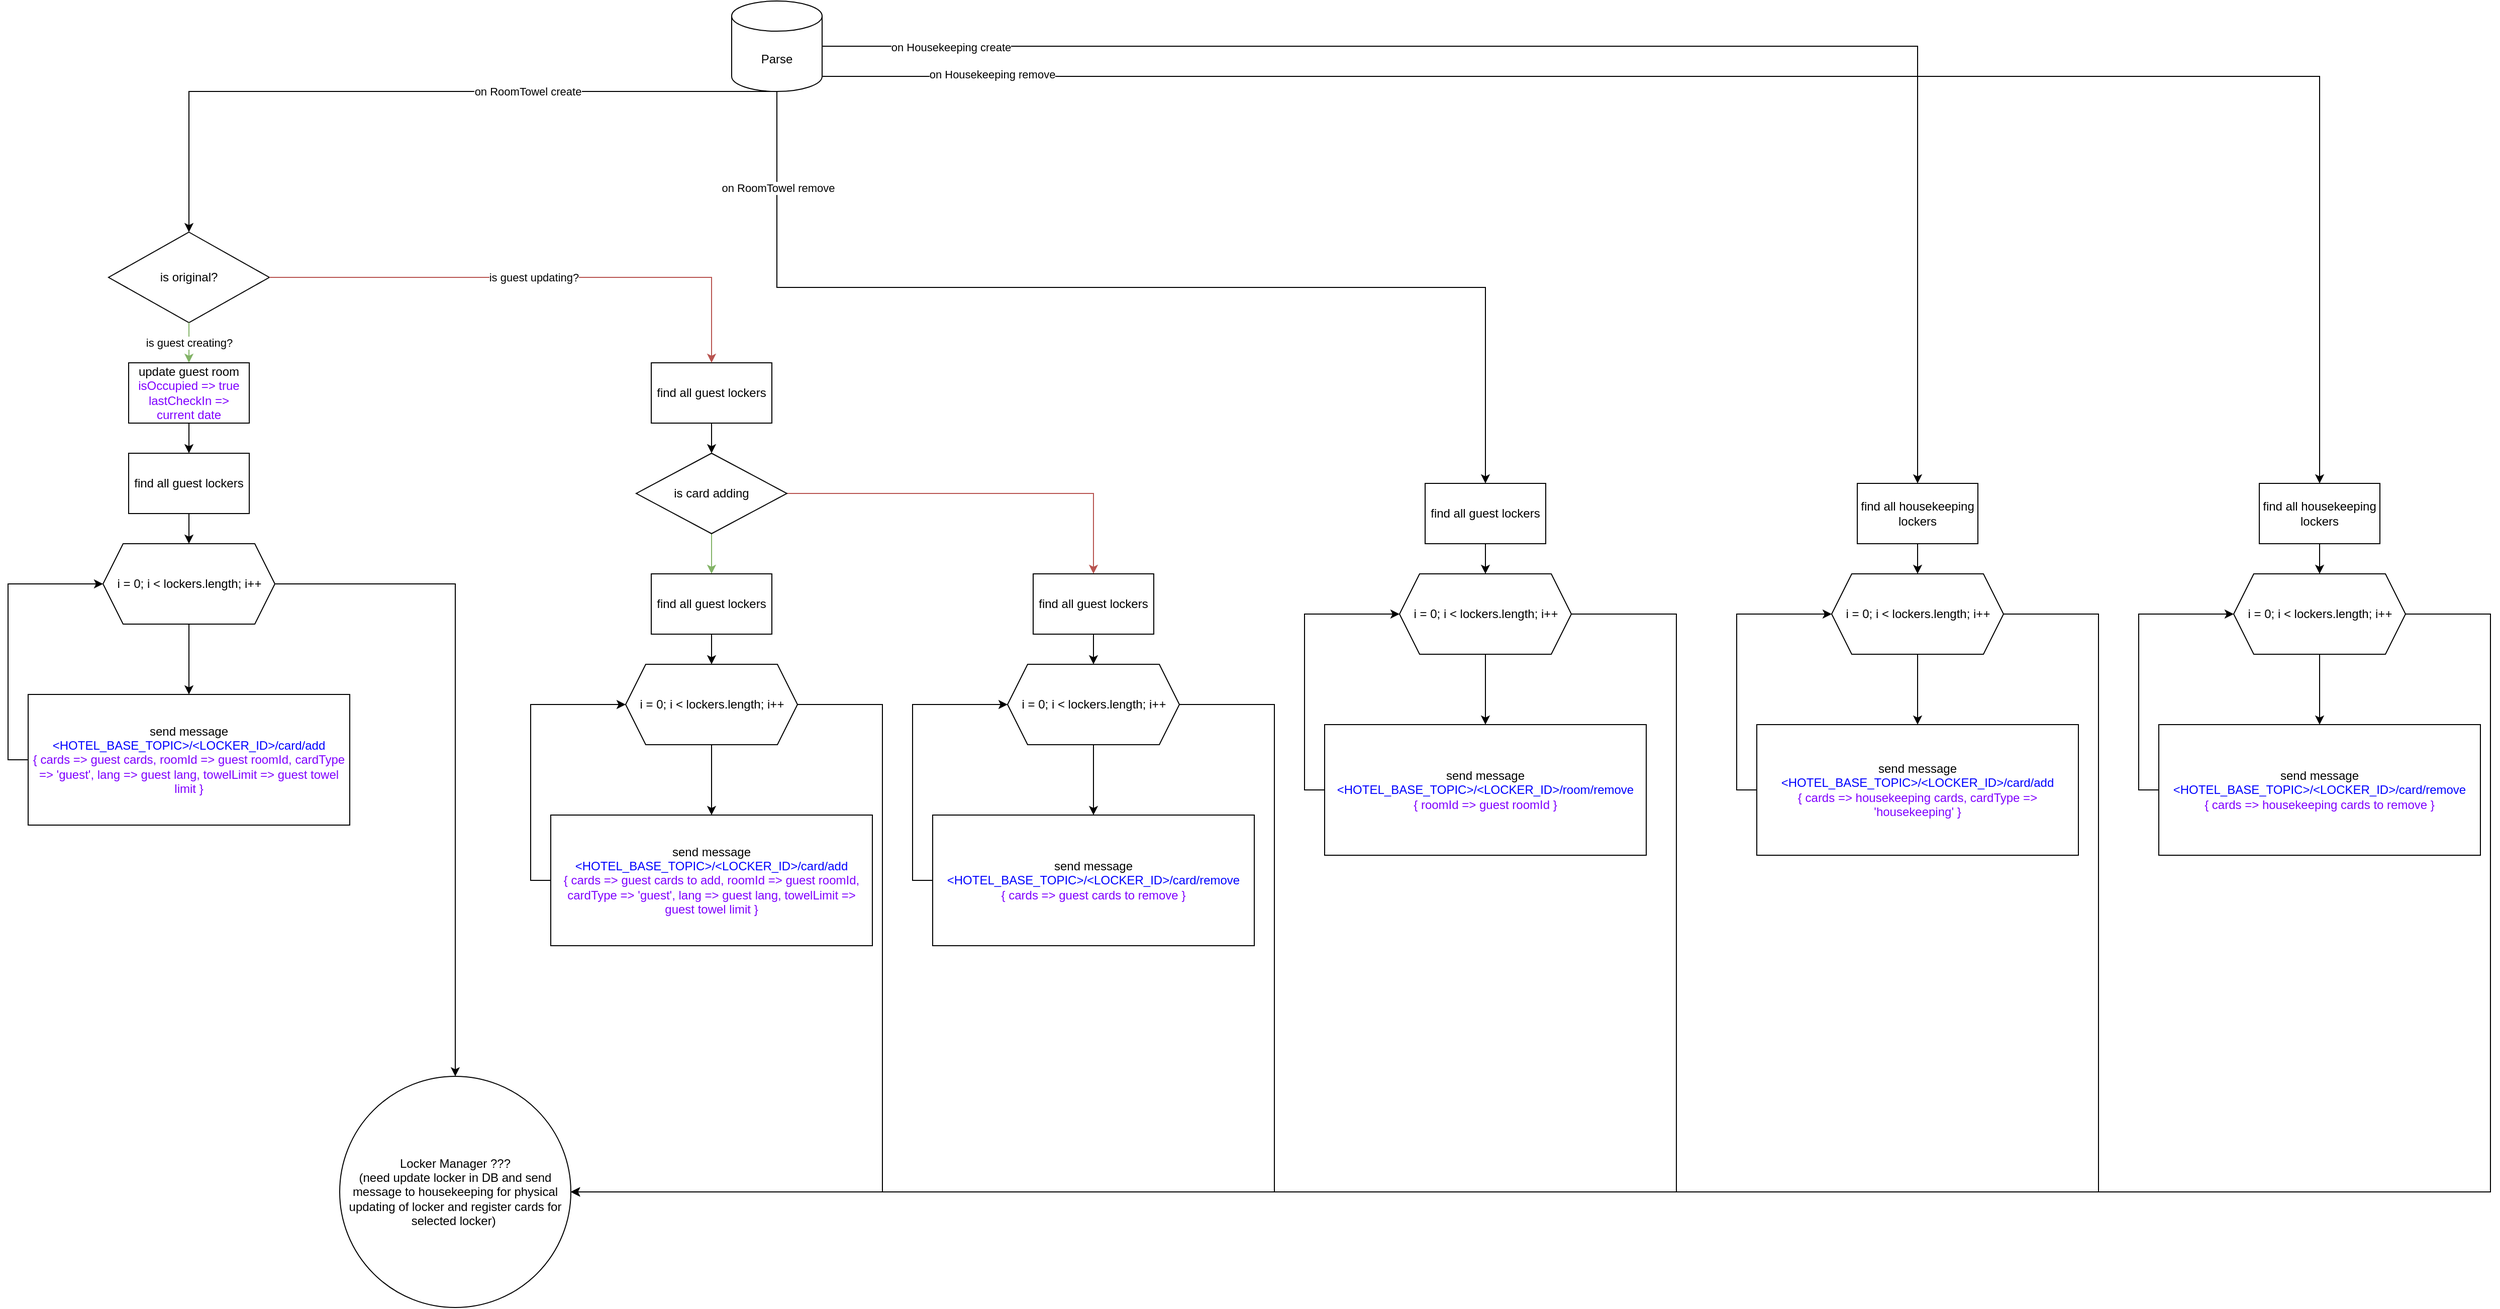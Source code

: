<mxfile version="17.4.4" type="github" pages="2">
  <diagram id="MJPNFhSHubLkFkieIWtd" name="Locker Manager (old)">
    <mxGraphModel dx="665" dy="455" grid="1" gridSize="10" guides="1" tooltips="1" connect="1" arrows="1" fold="1" page="1" pageScale="1" pageWidth="2500" pageHeight="2500" math="0" shadow="0">
      <root>
        <mxCell id="0" />
        <mxCell id="1" parent="0" />
        <mxCell id="4zOhWpi7Tp3pZV_hhRQo-51" style="edgeStyle=orthogonalEdgeStyle;rounded=0;orthogonalLoop=1;jettySize=auto;html=1;exitX=0.5;exitY=1;exitDx=0;exitDy=0;exitPerimeter=0;entryX=0.5;entryY=0;entryDx=0;entryDy=0;fontColor=#000000;" parent="1" source="4zOhWpi7Tp3pZV_hhRQo-1" target="4zOhWpi7Tp3pZV_hhRQo-46" edge="1">
          <mxGeometry relative="1" as="geometry" />
        </mxCell>
        <mxCell id="4zOhWpi7Tp3pZV_hhRQo-52" value="on RoomTowel remove" style="edgeLabel;html=1;align=center;verticalAlign=middle;resizable=0;points=[];fontColor=#000000;" parent="4zOhWpi7Tp3pZV_hhRQo-51" vertex="1" connectable="0">
          <mxGeometry x="-0.825" y="1" relative="1" as="geometry">
            <mxPoint as="offset" />
          </mxGeometry>
        </mxCell>
        <mxCell id="4zOhWpi7Tp3pZV_hhRQo-69" style="edgeStyle=orthogonalEdgeStyle;rounded=0;orthogonalLoop=1;jettySize=auto;html=1;exitX=1;exitY=0.5;exitDx=0;exitDy=0;exitPerimeter=0;entryX=0.5;entryY=0;entryDx=0;entryDy=0;fontColor=#000000;" parent="1" source="4zOhWpi7Tp3pZV_hhRQo-1" target="4zOhWpi7Tp3pZV_hhRQo-55" edge="1">
          <mxGeometry relative="1" as="geometry" />
        </mxCell>
        <mxCell id="4zOhWpi7Tp3pZV_hhRQo-71" value="on Housekeeping create" style="edgeLabel;html=1;align=center;verticalAlign=middle;resizable=0;points=[];fontColor=#000000;" parent="4zOhWpi7Tp3pZV_hhRQo-69" vertex="1" connectable="0">
          <mxGeometry x="-0.833" relative="1" as="geometry">
            <mxPoint y="1" as="offset" />
          </mxGeometry>
        </mxCell>
        <mxCell id="4zOhWpi7Tp3pZV_hhRQo-70" style="edgeStyle=orthogonalEdgeStyle;rounded=0;orthogonalLoop=1;jettySize=auto;html=1;exitX=1;exitY=1;exitDx=0;exitDy=-15;exitPerimeter=0;entryX=0.5;entryY=0;entryDx=0;entryDy=0;fontColor=#000000;" parent="1" source="4zOhWpi7Tp3pZV_hhRQo-1" target="4zOhWpi7Tp3pZV_hhRQo-61" edge="1">
          <mxGeometry relative="1" as="geometry" />
        </mxCell>
        <mxCell id="4zOhWpi7Tp3pZV_hhRQo-72" value="on Housekeeping remove" style="edgeLabel;html=1;align=center;verticalAlign=middle;resizable=0;points=[];fontColor=#000000;" parent="4zOhWpi7Tp3pZV_hhRQo-70" vertex="1" connectable="0">
          <mxGeometry x="-0.822" y="3" relative="1" as="geometry">
            <mxPoint y="1" as="offset" />
          </mxGeometry>
        </mxCell>
        <mxCell id="4zOhWpi7Tp3pZV_hhRQo-1" value="Parse" style="shape=cylinder3;whiteSpace=wrap;html=1;boundedLbl=1;backgroundOutline=1;size=15;" parent="1" vertex="1">
          <mxGeometry x="740" y="30" width="90" height="90" as="geometry" />
        </mxCell>
        <mxCell id="4zOhWpi7Tp3pZV_hhRQo-2" value="is original?" style="rhombus;whiteSpace=wrap;html=1;" parent="1" vertex="1">
          <mxGeometry x="120" y="260" width="160" height="90" as="geometry" />
        </mxCell>
        <mxCell id="4zOhWpi7Tp3pZV_hhRQo-3" value="" style="endArrow=classic;html=1;rounded=0;exitX=0.5;exitY=1;exitDx=0;exitDy=0;exitPerimeter=0;entryX=0.5;entryY=0;entryDx=0;entryDy=0;" parent="1" source="4zOhWpi7Tp3pZV_hhRQo-1" target="4zOhWpi7Tp3pZV_hhRQo-2" edge="1">
          <mxGeometry width="50" height="50" relative="1" as="geometry">
            <mxPoint x="460" y="330" as="sourcePoint" />
            <mxPoint x="510" y="280" as="targetPoint" />
            <Array as="points">
              <mxPoint x="200" y="120" />
            </Array>
          </mxGeometry>
        </mxCell>
        <mxCell id="4zOhWpi7Tp3pZV_hhRQo-4" value="on RoomTowel create" style="edgeLabel;html=1;align=center;verticalAlign=middle;resizable=0;points=[];" parent="4zOhWpi7Tp3pZV_hhRQo-3" vertex="1" connectable="0">
          <mxGeometry x="-0.316" relative="1" as="geometry">
            <mxPoint as="offset" />
          </mxGeometry>
        </mxCell>
        <mxCell id="4zOhWpi7Tp3pZV_hhRQo-5" value="Locker Manager ???&lt;br&gt;(need update locker in DB and send message to housekeeping for physical updating of locker and register cards for selected locker)&amp;nbsp;" style="ellipse;whiteSpace=wrap;html=1;" parent="1" vertex="1">
          <mxGeometry x="350" y="1100" width="230" height="230" as="geometry" />
        </mxCell>
        <mxCell id="4zOhWpi7Tp3pZV_hhRQo-12" style="edgeStyle=orthogonalEdgeStyle;rounded=0;orthogonalLoop=1;jettySize=auto;html=1;exitX=0.5;exitY=1;exitDx=0;exitDy=0;entryX=0.5;entryY=0;entryDx=0;entryDy=0;" parent="1" source="4zOhWpi7Tp3pZV_hhRQo-6" target="4zOhWpi7Tp3pZV_hhRQo-14" edge="1">
          <mxGeometry relative="1" as="geometry">
            <mxPoint x="200" y="510" as="targetPoint" />
          </mxGeometry>
        </mxCell>
        <mxCell id="4zOhWpi7Tp3pZV_hhRQo-6" value="find all guest lockers" style="rounded=0;whiteSpace=wrap;html=1;" parent="1" vertex="1">
          <mxGeometry x="140" y="480" width="120" height="60" as="geometry" />
        </mxCell>
        <mxCell id="4zOhWpi7Tp3pZV_hhRQo-24" style="edgeStyle=orthogonalEdgeStyle;rounded=0;orthogonalLoop=1;jettySize=auto;html=1;exitX=0.5;exitY=1;exitDx=0;exitDy=0;entryX=0.5;entryY=0;entryDx=0;entryDy=0;fontColor=#000000;" parent="1" source="4zOhWpi7Tp3pZV_hhRQo-7" target="4zOhWpi7Tp3pZV_hhRQo-23" edge="1">
          <mxGeometry relative="1" as="geometry" />
        </mxCell>
        <mxCell id="4zOhWpi7Tp3pZV_hhRQo-7" value="&lt;span&gt;find all guest lockers&lt;/span&gt;" style="rounded=0;whiteSpace=wrap;html=1;" parent="1" vertex="1">
          <mxGeometry x="660" y="390" width="120" height="60" as="geometry" />
        </mxCell>
        <mxCell id="4zOhWpi7Tp3pZV_hhRQo-8" value="is guest creating?" style="endArrow=classic;html=1;rounded=0;exitX=0.5;exitY=1;exitDx=0;exitDy=0;entryX=0.5;entryY=0;entryDx=0;entryDy=0;fillColor=#d5e8d4;strokeColor=#82b366;" parent="1" source="4zOhWpi7Tp3pZV_hhRQo-2" target="4zOhWpi7Tp3pZV_hhRQo-21" edge="1">
          <mxGeometry width="50" height="50" relative="1" as="geometry">
            <mxPoint x="460" y="440" as="sourcePoint" />
            <mxPoint x="510" y="390" as="targetPoint" />
          </mxGeometry>
        </mxCell>
        <mxCell id="4zOhWpi7Tp3pZV_hhRQo-9" value="is guest updating?" style="endArrow=classic;html=1;rounded=0;exitX=1;exitY=0.5;exitDx=0;exitDy=0;entryX=0.5;entryY=0;entryDx=0;entryDy=0;fillColor=#f8cecc;strokeColor=#b85450;" parent="1" source="4zOhWpi7Tp3pZV_hhRQo-2" target="4zOhWpi7Tp3pZV_hhRQo-7" edge="1">
          <mxGeometry width="50" height="50" relative="1" as="geometry">
            <mxPoint x="460" y="440" as="sourcePoint" />
            <mxPoint x="510" y="390" as="targetPoint" />
            <Array as="points">
              <mxPoint x="630" y="305" />
              <mxPoint x="720" y="305" />
            </Array>
          </mxGeometry>
        </mxCell>
        <mxCell id="4zOhWpi7Tp3pZV_hhRQo-19" style="edgeStyle=orthogonalEdgeStyle;rounded=0;orthogonalLoop=1;jettySize=auto;html=1;exitX=0.5;exitY=1;exitDx=0;exitDy=0;entryX=0.5;entryY=0;entryDx=0;entryDy=0;fontColor=#7F00FF;" parent="1" source="4zOhWpi7Tp3pZV_hhRQo-14" target="4zOhWpi7Tp3pZV_hhRQo-15" edge="1">
          <mxGeometry relative="1" as="geometry" />
        </mxCell>
        <mxCell id="4zOhWpi7Tp3pZV_hhRQo-20" style="edgeStyle=orthogonalEdgeStyle;rounded=0;orthogonalLoop=1;jettySize=auto;html=1;exitX=1;exitY=0.5;exitDx=0;exitDy=0;entryX=0.5;entryY=0;entryDx=0;entryDy=0;fontColor=#7F00FF;" parent="1" source="4zOhWpi7Tp3pZV_hhRQo-14" target="4zOhWpi7Tp3pZV_hhRQo-5" edge="1">
          <mxGeometry relative="1" as="geometry" />
        </mxCell>
        <mxCell id="4zOhWpi7Tp3pZV_hhRQo-14" value="i = 0; i &amp;lt; lockers.length; i++" style="shape=hexagon;perimeter=hexagonPerimeter2;whiteSpace=wrap;html=1;fixedSize=1;" parent="1" vertex="1">
          <mxGeometry x="114.5" y="570" width="171" height="80" as="geometry" />
        </mxCell>
        <mxCell id="4zOhWpi7Tp3pZV_hhRQo-18" style="edgeStyle=orthogonalEdgeStyle;rounded=0;orthogonalLoop=1;jettySize=auto;html=1;exitX=0;exitY=0.5;exitDx=0;exitDy=0;entryX=0;entryY=0.5;entryDx=0;entryDy=0;" parent="1" source="4zOhWpi7Tp3pZV_hhRQo-15" target="4zOhWpi7Tp3pZV_hhRQo-14" edge="1">
          <mxGeometry relative="1" as="geometry" />
        </mxCell>
        <mxCell id="4zOhWpi7Tp3pZV_hhRQo-15" value="send message&lt;br&gt;&lt;font color=&quot;#0000ff&quot;&gt;&amp;lt;HOTEL_BASE_TOPIC&amp;gt;/&amp;lt;LOCKER_ID&amp;gt;/card/add&lt;/font&gt;&lt;br&gt;&lt;font color=&quot;#7f00ff&quot;&gt;{ cards =&amp;gt; guest cards, roomId =&amp;gt; guest roomId, cardType =&amp;gt; &#39;guest&#39;, lang =&amp;gt; guest lang, towelLimit =&amp;gt; guest towel limit }&lt;/font&gt;" style="rounded=0;whiteSpace=wrap;html=1;" parent="1" vertex="1">
          <mxGeometry x="40" y="720" width="320" height="130" as="geometry" />
        </mxCell>
        <mxCell id="4zOhWpi7Tp3pZV_hhRQo-22" style="edgeStyle=orthogonalEdgeStyle;rounded=0;orthogonalLoop=1;jettySize=auto;html=1;exitX=0.5;exitY=1;exitDx=0;exitDy=0;entryX=0.5;entryY=0;entryDx=0;entryDy=0;fontColor=#000000;" parent="1" source="4zOhWpi7Tp3pZV_hhRQo-21" target="4zOhWpi7Tp3pZV_hhRQo-6" edge="1">
          <mxGeometry relative="1" as="geometry" />
        </mxCell>
        <mxCell id="4zOhWpi7Tp3pZV_hhRQo-21" value="&lt;font color=&quot;#000000&quot;&gt;update guest room&lt;/font&gt;&lt;br&gt;isOccupied =&amp;gt; true&lt;br&gt;lastCheckIn =&amp;gt; current date" style="rounded=0;whiteSpace=wrap;html=1;fontColor=#7F00FF;" parent="1" vertex="1">
          <mxGeometry x="140" y="390" width="120" height="60" as="geometry" />
        </mxCell>
        <mxCell id="4zOhWpi7Tp3pZV_hhRQo-31" style="edgeStyle=orthogonalEdgeStyle;rounded=0;orthogonalLoop=1;jettySize=auto;html=1;exitX=1;exitY=0.5;exitDx=0;exitDy=0;entryX=0.5;entryY=0;entryDx=0;entryDy=0;fontColor=#000000;fillColor=#f8cecc;strokeColor=#b85450;" parent="1" source="4zOhWpi7Tp3pZV_hhRQo-23" target="4zOhWpi7Tp3pZV_hhRQo-26" edge="1">
          <mxGeometry relative="1" as="geometry" />
        </mxCell>
        <mxCell id="4zOhWpi7Tp3pZV_hhRQo-38" style="edgeStyle=orthogonalEdgeStyle;rounded=0;orthogonalLoop=1;jettySize=auto;html=1;exitX=0.5;exitY=1;exitDx=0;exitDy=0;entryX=0.5;entryY=0;entryDx=0;entryDy=0;fontColor=#000000;fillColor=#d5e8d4;strokeColor=#82b366;" parent="1" source="4zOhWpi7Tp3pZV_hhRQo-23" target="4zOhWpi7Tp3pZV_hhRQo-33" edge="1">
          <mxGeometry relative="1" as="geometry" />
        </mxCell>
        <mxCell id="4zOhWpi7Tp3pZV_hhRQo-23" value="is card adding" style="rhombus;whiteSpace=wrap;html=1;fontColor=#000000;" parent="1" vertex="1">
          <mxGeometry x="645" y="480" width="150" height="80" as="geometry" />
        </mxCell>
        <mxCell id="4zOhWpi7Tp3pZV_hhRQo-25" style="edgeStyle=orthogonalEdgeStyle;rounded=0;orthogonalLoop=1;jettySize=auto;html=1;exitX=0.5;exitY=1;exitDx=0;exitDy=0;entryX=0.5;entryY=0;entryDx=0;entryDy=0;" parent="1" source="4zOhWpi7Tp3pZV_hhRQo-26" target="4zOhWpi7Tp3pZV_hhRQo-28" edge="1">
          <mxGeometry relative="1" as="geometry">
            <mxPoint x="1100" y="630" as="targetPoint" />
          </mxGeometry>
        </mxCell>
        <mxCell id="4zOhWpi7Tp3pZV_hhRQo-26" value="find all guest lockers" style="rounded=0;whiteSpace=wrap;html=1;" parent="1" vertex="1">
          <mxGeometry x="1040" y="600" width="120" height="60" as="geometry" />
        </mxCell>
        <mxCell id="4zOhWpi7Tp3pZV_hhRQo-27" style="edgeStyle=orthogonalEdgeStyle;rounded=0;orthogonalLoop=1;jettySize=auto;html=1;exitX=0.5;exitY=1;exitDx=0;exitDy=0;entryX=0.5;entryY=0;entryDx=0;entryDy=0;fontColor=#7F00FF;" parent="1" source="4zOhWpi7Tp3pZV_hhRQo-28" target="4zOhWpi7Tp3pZV_hhRQo-30" edge="1">
          <mxGeometry relative="1" as="geometry" />
        </mxCell>
        <mxCell id="4zOhWpi7Tp3pZV_hhRQo-44" style="edgeStyle=orthogonalEdgeStyle;rounded=0;orthogonalLoop=1;jettySize=auto;html=1;exitX=1;exitY=0.5;exitDx=0;exitDy=0;entryX=1;entryY=0.5;entryDx=0;entryDy=0;fontColor=#000000;" parent="1" source="4zOhWpi7Tp3pZV_hhRQo-28" target="4zOhWpi7Tp3pZV_hhRQo-5" edge="1">
          <mxGeometry relative="1" as="geometry">
            <Array as="points">
              <mxPoint x="1280" y="730" />
              <mxPoint x="1280" y="1215" />
            </Array>
          </mxGeometry>
        </mxCell>
        <mxCell id="4zOhWpi7Tp3pZV_hhRQo-28" value="i = 0; i &amp;lt; lockers.length; i++" style="shape=hexagon;perimeter=hexagonPerimeter2;whiteSpace=wrap;html=1;fixedSize=1;" parent="1" vertex="1">
          <mxGeometry x="1014.5" y="690" width="171" height="80" as="geometry" />
        </mxCell>
        <mxCell id="4zOhWpi7Tp3pZV_hhRQo-29" style="edgeStyle=orthogonalEdgeStyle;rounded=0;orthogonalLoop=1;jettySize=auto;html=1;exitX=0;exitY=0.5;exitDx=0;exitDy=0;entryX=0;entryY=0.5;entryDx=0;entryDy=0;" parent="1" source="4zOhWpi7Tp3pZV_hhRQo-30" target="4zOhWpi7Tp3pZV_hhRQo-28" edge="1">
          <mxGeometry relative="1" as="geometry" />
        </mxCell>
        <mxCell id="4zOhWpi7Tp3pZV_hhRQo-30" value="send message&lt;br&gt;&lt;font color=&quot;#0000ff&quot;&gt;&amp;lt;HOTEL_BASE_TOPIC&amp;gt;/&amp;lt;LOCKER_ID&amp;gt;/card/remove&lt;/font&gt;&lt;br&gt;&lt;font color=&quot;#7f00ff&quot;&gt;{ cards =&amp;gt; guest cards to remove }&lt;/font&gt;" style="rounded=0;whiteSpace=wrap;html=1;" parent="1" vertex="1">
          <mxGeometry x="940" y="840" width="320" height="130" as="geometry" />
        </mxCell>
        <mxCell id="4zOhWpi7Tp3pZV_hhRQo-32" style="edgeStyle=orthogonalEdgeStyle;rounded=0;orthogonalLoop=1;jettySize=auto;html=1;exitX=0.5;exitY=1;exitDx=0;exitDy=0;entryX=0.5;entryY=0;entryDx=0;entryDy=0;" parent="1" source="4zOhWpi7Tp3pZV_hhRQo-33" target="4zOhWpi7Tp3pZV_hhRQo-35" edge="1">
          <mxGeometry relative="1" as="geometry">
            <mxPoint x="720" y="630" as="targetPoint" />
          </mxGeometry>
        </mxCell>
        <mxCell id="4zOhWpi7Tp3pZV_hhRQo-33" value="find all guest lockers" style="rounded=0;whiteSpace=wrap;html=1;" parent="1" vertex="1">
          <mxGeometry x="660" y="600" width="120" height="60" as="geometry" />
        </mxCell>
        <mxCell id="4zOhWpi7Tp3pZV_hhRQo-34" style="edgeStyle=orthogonalEdgeStyle;rounded=0;orthogonalLoop=1;jettySize=auto;html=1;exitX=0.5;exitY=1;exitDx=0;exitDy=0;entryX=0.5;entryY=0;entryDx=0;entryDy=0;fontColor=#7F00FF;" parent="1" source="4zOhWpi7Tp3pZV_hhRQo-35" target="4zOhWpi7Tp3pZV_hhRQo-37" edge="1">
          <mxGeometry relative="1" as="geometry" />
        </mxCell>
        <mxCell id="4zOhWpi7Tp3pZV_hhRQo-42" style="edgeStyle=orthogonalEdgeStyle;rounded=0;orthogonalLoop=1;jettySize=auto;html=1;exitX=1;exitY=0.5;exitDx=0;exitDy=0;entryX=1;entryY=0.5;entryDx=0;entryDy=0;fontColor=#000000;" parent="1" source="4zOhWpi7Tp3pZV_hhRQo-35" target="4zOhWpi7Tp3pZV_hhRQo-5" edge="1">
          <mxGeometry relative="1" as="geometry">
            <Array as="points">
              <mxPoint x="890" y="730" />
              <mxPoint x="890" y="1215" />
            </Array>
          </mxGeometry>
        </mxCell>
        <mxCell id="4zOhWpi7Tp3pZV_hhRQo-35" value="i = 0; i &amp;lt; lockers.length; i++" style="shape=hexagon;perimeter=hexagonPerimeter2;whiteSpace=wrap;html=1;fixedSize=1;" parent="1" vertex="1">
          <mxGeometry x="634.5" y="690" width="171" height="80" as="geometry" />
        </mxCell>
        <mxCell id="4zOhWpi7Tp3pZV_hhRQo-36" style="edgeStyle=orthogonalEdgeStyle;rounded=0;orthogonalLoop=1;jettySize=auto;html=1;exitX=0;exitY=0.5;exitDx=0;exitDy=0;entryX=0;entryY=0.5;entryDx=0;entryDy=0;" parent="1" source="4zOhWpi7Tp3pZV_hhRQo-37" target="4zOhWpi7Tp3pZV_hhRQo-35" edge="1">
          <mxGeometry relative="1" as="geometry" />
        </mxCell>
        <mxCell id="4zOhWpi7Tp3pZV_hhRQo-37" value="send message&lt;br&gt;&lt;font color=&quot;#0000ff&quot;&gt;&amp;lt;HOTEL_BASE_TOPIC&amp;gt;/&amp;lt;LOCKER_ID&amp;gt;/card/add&lt;/font&gt;&lt;br&gt;&lt;font color=&quot;#7f00ff&quot;&gt;{ cards =&amp;gt; guest cards to add, roomId =&amp;gt; guest roomId, cardType =&amp;gt; &#39;guest&#39;, lang =&amp;gt; guest lang, towelLimit =&amp;gt; guest towel limit }&lt;/font&gt;" style="rounded=0;whiteSpace=wrap;html=1;" parent="1" vertex="1">
          <mxGeometry x="560" y="840" width="320" height="130" as="geometry" />
        </mxCell>
        <mxCell id="4zOhWpi7Tp3pZV_hhRQo-45" style="edgeStyle=orthogonalEdgeStyle;rounded=0;orthogonalLoop=1;jettySize=auto;html=1;exitX=0.5;exitY=1;exitDx=0;exitDy=0;entryX=0.5;entryY=0;entryDx=0;entryDy=0;" parent="1" source="4zOhWpi7Tp3pZV_hhRQo-46" target="4zOhWpi7Tp3pZV_hhRQo-48" edge="1">
          <mxGeometry relative="1" as="geometry">
            <mxPoint x="1490" y="540" as="targetPoint" />
          </mxGeometry>
        </mxCell>
        <mxCell id="4zOhWpi7Tp3pZV_hhRQo-46" value="find all guest lockers" style="rounded=0;whiteSpace=wrap;html=1;" parent="1" vertex="1">
          <mxGeometry x="1430" y="510" width="120" height="60" as="geometry" />
        </mxCell>
        <mxCell id="4zOhWpi7Tp3pZV_hhRQo-47" style="edgeStyle=orthogonalEdgeStyle;rounded=0;orthogonalLoop=1;jettySize=auto;html=1;exitX=0.5;exitY=1;exitDx=0;exitDy=0;entryX=0.5;entryY=0;entryDx=0;entryDy=0;fontColor=#7F00FF;" parent="1" source="4zOhWpi7Tp3pZV_hhRQo-48" target="4zOhWpi7Tp3pZV_hhRQo-50" edge="1">
          <mxGeometry relative="1" as="geometry" />
        </mxCell>
        <mxCell id="4zOhWpi7Tp3pZV_hhRQo-53" style="edgeStyle=orthogonalEdgeStyle;rounded=0;orthogonalLoop=1;jettySize=auto;html=1;exitX=1;exitY=0.5;exitDx=0;exitDy=0;entryX=1;entryY=0.5;entryDx=0;entryDy=0;fontColor=#000000;" parent="1" source="4zOhWpi7Tp3pZV_hhRQo-48" target="4zOhWpi7Tp3pZV_hhRQo-5" edge="1">
          <mxGeometry relative="1" as="geometry">
            <Array as="points">
              <mxPoint x="1680" y="640" />
              <mxPoint x="1680" y="1215" />
            </Array>
          </mxGeometry>
        </mxCell>
        <mxCell id="4zOhWpi7Tp3pZV_hhRQo-48" value="i = 0; i &amp;lt; lockers.length; i++" style="shape=hexagon;perimeter=hexagonPerimeter2;whiteSpace=wrap;html=1;fixedSize=1;" parent="1" vertex="1">
          <mxGeometry x="1404.5" y="600" width="171" height="80" as="geometry" />
        </mxCell>
        <mxCell id="4zOhWpi7Tp3pZV_hhRQo-49" style="edgeStyle=orthogonalEdgeStyle;rounded=0;orthogonalLoop=1;jettySize=auto;html=1;exitX=0;exitY=0.5;exitDx=0;exitDy=0;entryX=0;entryY=0.5;entryDx=0;entryDy=0;" parent="1" source="4zOhWpi7Tp3pZV_hhRQo-50" target="4zOhWpi7Tp3pZV_hhRQo-48" edge="1">
          <mxGeometry relative="1" as="geometry" />
        </mxCell>
        <mxCell id="4zOhWpi7Tp3pZV_hhRQo-50" value="send message&lt;br&gt;&lt;font color=&quot;#0000ff&quot;&gt;&amp;lt;HOTEL_BASE_TOPIC&amp;gt;/&amp;lt;LOCKER_ID&amp;gt;/room/remove&lt;/font&gt;&lt;br&gt;&lt;font color=&quot;#7f00ff&quot;&gt;{ roomId =&amp;gt; guest roomId }&lt;/font&gt;" style="rounded=0;whiteSpace=wrap;html=1;" parent="1" vertex="1">
          <mxGeometry x="1330" y="750" width="320" height="130" as="geometry" />
        </mxCell>
        <mxCell id="4zOhWpi7Tp3pZV_hhRQo-54" style="edgeStyle=orthogonalEdgeStyle;rounded=0;orthogonalLoop=1;jettySize=auto;html=1;exitX=0.5;exitY=1;exitDx=0;exitDy=0;entryX=0.5;entryY=0;entryDx=0;entryDy=0;" parent="1" source="4zOhWpi7Tp3pZV_hhRQo-55" target="4zOhWpi7Tp3pZV_hhRQo-57" edge="1">
          <mxGeometry relative="1" as="geometry">
            <mxPoint x="1920" y="540" as="targetPoint" />
          </mxGeometry>
        </mxCell>
        <mxCell id="4zOhWpi7Tp3pZV_hhRQo-55" value="find all housekeeping lockers" style="rounded=0;whiteSpace=wrap;html=1;" parent="1" vertex="1">
          <mxGeometry x="1860" y="510" width="120" height="60" as="geometry" />
        </mxCell>
        <mxCell id="4zOhWpi7Tp3pZV_hhRQo-56" style="edgeStyle=orthogonalEdgeStyle;rounded=0;orthogonalLoop=1;jettySize=auto;html=1;exitX=0.5;exitY=1;exitDx=0;exitDy=0;entryX=0.5;entryY=0;entryDx=0;entryDy=0;fontColor=#7F00FF;" parent="1" source="4zOhWpi7Tp3pZV_hhRQo-57" target="4zOhWpi7Tp3pZV_hhRQo-59" edge="1">
          <mxGeometry relative="1" as="geometry" />
        </mxCell>
        <mxCell id="4zOhWpi7Tp3pZV_hhRQo-66" style="edgeStyle=orthogonalEdgeStyle;rounded=0;orthogonalLoop=1;jettySize=auto;html=1;exitX=1;exitY=0.5;exitDx=0;exitDy=0;entryX=1;entryY=0.5;entryDx=0;entryDy=0;fontColor=#000000;" parent="1" source="4zOhWpi7Tp3pZV_hhRQo-57" target="4zOhWpi7Tp3pZV_hhRQo-5" edge="1">
          <mxGeometry relative="1" as="geometry">
            <Array as="points">
              <mxPoint x="2100" y="640" />
              <mxPoint x="2100" y="1215" />
            </Array>
          </mxGeometry>
        </mxCell>
        <mxCell id="4zOhWpi7Tp3pZV_hhRQo-57" value="i = 0; i &amp;lt; lockers.length; i++" style="shape=hexagon;perimeter=hexagonPerimeter2;whiteSpace=wrap;html=1;fixedSize=1;" parent="1" vertex="1">
          <mxGeometry x="1834.5" y="600" width="171" height="80" as="geometry" />
        </mxCell>
        <mxCell id="4zOhWpi7Tp3pZV_hhRQo-58" style="edgeStyle=orthogonalEdgeStyle;rounded=0;orthogonalLoop=1;jettySize=auto;html=1;exitX=0;exitY=0.5;exitDx=0;exitDy=0;entryX=0;entryY=0.5;entryDx=0;entryDy=0;" parent="1" source="4zOhWpi7Tp3pZV_hhRQo-59" target="4zOhWpi7Tp3pZV_hhRQo-57" edge="1">
          <mxGeometry relative="1" as="geometry" />
        </mxCell>
        <mxCell id="4zOhWpi7Tp3pZV_hhRQo-59" value="send message&lt;br&gt;&lt;font color=&quot;#0000ff&quot;&gt;&amp;lt;HOTEL_BASE_TOPIC&amp;gt;/&amp;lt;LOCKER_ID&amp;gt;/card/add&lt;/font&gt;&lt;br&gt;&lt;font color=&quot;#7f00ff&quot;&gt;{ cards =&amp;gt; housekeeping cards, cardType =&amp;gt; &#39;housekeeping&#39; }&lt;/font&gt;" style="rounded=0;whiteSpace=wrap;html=1;" parent="1" vertex="1">
          <mxGeometry x="1760" y="750" width="320" height="130" as="geometry" />
        </mxCell>
        <mxCell id="4zOhWpi7Tp3pZV_hhRQo-60" style="edgeStyle=orthogonalEdgeStyle;rounded=0;orthogonalLoop=1;jettySize=auto;html=1;exitX=0.5;exitY=1;exitDx=0;exitDy=0;entryX=0.5;entryY=0;entryDx=0;entryDy=0;" parent="1" source="4zOhWpi7Tp3pZV_hhRQo-61" target="4zOhWpi7Tp3pZV_hhRQo-63" edge="1">
          <mxGeometry relative="1" as="geometry">
            <mxPoint x="2320" y="540" as="targetPoint" />
          </mxGeometry>
        </mxCell>
        <mxCell id="4zOhWpi7Tp3pZV_hhRQo-61" value="find all housekeeping lockers" style="rounded=0;whiteSpace=wrap;html=1;" parent="1" vertex="1">
          <mxGeometry x="2260" y="510" width="120" height="60" as="geometry" />
        </mxCell>
        <mxCell id="4zOhWpi7Tp3pZV_hhRQo-62" style="edgeStyle=orthogonalEdgeStyle;rounded=0;orthogonalLoop=1;jettySize=auto;html=1;exitX=0.5;exitY=1;exitDx=0;exitDy=0;entryX=0.5;entryY=0;entryDx=0;entryDy=0;fontColor=#7F00FF;" parent="1" source="4zOhWpi7Tp3pZV_hhRQo-63" target="4zOhWpi7Tp3pZV_hhRQo-65" edge="1">
          <mxGeometry relative="1" as="geometry" />
        </mxCell>
        <mxCell id="4zOhWpi7Tp3pZV_hhRQo-68" style="edgeStyle=orthogonalEdgeStyle;rounded=0;orthogonalLoop=1;jettySize=auto;html=1;exitX=1;exitY=0.5;exitDx=0;exitDy=0;entryX=1;entryY=0.5;entryDx=0;entryDy=0;fontColor=#000000;" parent="1" source="4zOhWpi7Tp3pZV_hhRQo-63" target="4zOhWpi7Tp3pZV_hhRQo-5" edge="1">
          <mxGeometry relative="1" as="geometry">
            <Array as="points">
              <mxPoint x="2490" y="640" />
              <mxPoint x="2490" y="1215" />
            </Array>
          </mxGeometry>
        </mxCell>
        <mxCell id="4zOhWpi7Tp3pZV_hhRQo-63" value="i = 0; i &amp;lt; lockers.length; i++" style="shape=hexagon;perimeter=hexagonPerimeter2;whiteSpace=wrap;html=1;fixedSize=1;" parent="1" vertex="1">
          <mxGeometry x="2234.5" y="600" width="171" height="80" as="geometry" />
        </mxCell>
        <mxCell id="4zOhWpi7Tp3pZV_hhRQo-64" style="edgeStyle=orthogonalEdgeStyle;rounded=0;orthogonalLoop=1;jettySize=auto;html=1;exitX=0;exitY=0.5;exitDx=0;exitDy=0;entryX=0;entryY=0.5;entryDx=0;entryDy=0;" parent="1" source="4zOhWpi7Tp3pZV_hhRQo-65" target="4zOhWpi7Tp3pZV_hhRQo-63" edge="1">
          <mxGeometry relative="1" as="geometry" />
        </mxCell>
        <mxCell id="4zOhWpi7Tp3pZV_hhRQo-65" value="send message&lt;br&gt;&lt;font color=&quot;#0000ff&quot;&gt;&amp;lt;HOTEL_BASE_TOPIC&amp;gt;/&amp;lt;LOCKER_ID&amp;gt;/card/remove&lt;/font&gt;&lt;br&gt;&lt;font color=&quot;#7f00ff&quot;&gt;{ cards =&amp;gt; housekeeping cards to remove }&lt;/font&gt;" style="rounded=0;whiteSpace=wrap;html=1;" parent="1" vertex="1">
          <mxGeometry x="2160" y="750" width="320" height="130" as="geometry" />
        </mxCell>
      </root>
    </mxGraphModel>
  </diagram>
  <diagram id="bPc7SOpU48cPwJIChXDZ" name="Notification Manager">
    <mxGraphModel dx="898" dy="614" grid="1" gridSize="10" guides="1" tooltips="1" connect="1" arrows="1" fold="1" page="1" pageScale="1" pageWidth="1200" pageHeight="1600" math="0" shadow="0">
      <root>
        <mxCell id="0" />
        <mxCell id="1" parent="0" />
        <mxCell id="cWav6fK2rOKFVmu4aVDo-2" value="" style="endArrow=classic;html=1;rounded=0;exitX=0.5;exitY=1;exitDx=0;exitDy=0;entryX=0.5;entryY=0;entryDx=0;entryDy=0;" edge="1" parent="1" source="GHDKCQWZ0pFbO1gZQswi-2" target="TIC1HCiOCiet_GitPyAt-12">
          <mxGeometry relative="1" as="geometry">
            <mxPoint x="240" y="130" as="sourcePoint" />
            <mxPoint x="270" y="280" as="targetPoint" />
          </mxGeometry>
        </mxCell>
        <mxCell id="cWav6fK2rOKFVmu4aVDo-3" value="" style="shape=message;html=1;outlineConnect=0;" vertex="1" parent="cWav6fK2rOKFVmu4aVDo-2">
          <mxGeometry width="20" height="14" relative="1" as="geometry">
            <mxPoint x="-10" y="-7" as="offset" />
          </mxGeometry>
        </mxCell>
        <mxCell id="GHDKCQWZ0pFbO1gZQswi-15" value="notification.v1.[HOTEL_ID].[MSG_TYPE]" style="edgeLabel;html=1;align=center;verticalAlign=middle;resizable=0;points=[];" vertex="1" connectable="0" parent="cWav6fK2rOKFVmu4aVDo-2">
          <mxGeometry x="-0.56" y="2" relative="1" as="geometry">
            <mxPoint as="offset" />
          </mxGeometry>
        </mxCell>
        <mxCell id="cWav6fK2rOKFVmu4aVDo-12" value="NotificationMessage" style="swimlane;fontStyle=0;childLayout=stackLayout;horizontal=1;startSize=30;horizontalStack=0;resizeParent=1;resizeParentMax=0;resizeLast=0;collapsible=1;marginBottom=0;" vertex="1" parent="1">
          <mxGeometry x="115" y="1120" width="250" height="238" as="geometry" />
        </mxCell>
        <mxCell id="TIC1HCiOCiet_GitPyAt-6" value="objectId: string" style="text;align=left;verticalAlign=top;spacingLeft=4;spacingRight=4;overflow=hidden;rotatable=0;points=[[0,0.5],[1,0.5]];portConstraint=eastwest;" vertex="1" parent="cWav6fK2rOKFVmu4aVDo-12">
          <mxGeometry y="30" width="250" height="26" as="geometry" />
        </mxCell>
        <mxCell id="TIC1HCiOCiet_GitPyAt-7" value="ACL: ACL (any user)" style="text;align=left;verticalAlign=top;spacingLeft=4;spacingRight=4;overflow=hidden;rotatable=0;points=[[0,0.5],[1,0.5]];portConstraint=eastwest;rounded=0;shadow=0;html=0;" vertex="1" parent="cWav6fK2rOKFVmu4aVDo-12">
          <mxGeometry y="56" width="250" height="26" as="geometry" />
        </mxCell>
        <mxCell id="TIC1HCiOCiet_GitPyAt-11" value="type: string" style="text;align=left;verticalAlign=top;spacingLeft=4;spacingRight=4;overflow=hidden;rotatable=0;points=[[0,0.5],[1,0.5]];portConstraint=eastwest;rounded=0;shadow=0;html=0;" vertex="1" parent="cWav6fK2rOKFVmu4aVDo-12">
          <mxGeometry y="82" width="250" height="26" as="geometry" />
        </mxCell>
        <mxCell id="TIC1HCiOCiet_GitPyAt-8" value="name: string" style="text;align=left;verticalAlign=top;spacingLeft=4;spacingRight=4;overflow=hidden;rotatable=0;points=[[0,0.5],[1,0.5]];portConstraint=eastwest;rounded=0;shadow=0;html=0;" vertex="1" parent="cWav6fK2rOKFVmu4aVDo-12">
          <mxGeometry y="108" width="250" height="22" as="geometry" />
        </mxCell>
        <mxCell id="TIC1HCiOCiet_GitPyAt-9" value="text: Object&lt;{ [lang: string]: string }&gt;" style="text;align=left;verticalAlign=top;spacingLeft=4;spacingRight=4;overflow=hidden;rotatable=0;points=[[0,0.5],[1,0.5]];portConstraint=eastwest;rounded=0;shadow=0;html=0;" vertex="1" parent="cWav6fK2rOKFVmu4aVDo-12">
          <mxGeometry y="130" width="250" height="26" as="geometry" />
        </mxCell>
        <mxCell id="TIC1HCiOCiet_GitPyAt-10" value="group: Pointer&lt;NotificationGroup&gt;" style="text;align=left;verticalAlign=top;spacingLeft=4;spacingRight=4;overflow=hidden;rotatable=0;points=[[0,0.5],[1,0.5]];portConstraint=eastwest;rounded=0;shadow=0;html=0;" vertex="1" parent="cWav6fK2rOKFVmu4aVDo-12">
          <mxGeometry y="156" width="250" height="82" as="geometry" />
        </mxCell>
        <mxCell id="TIC1HCiOCiet_GitPyAt-24" style="edgeStyle=orthogonalEdgeStyle;rounded=0;orthogonalLoop=1;jettySize=auto;html=1;exitX=0.5;exitY=1;exitDx=0;exitDy=0;entryX=0.5;entryY=0;entryDx=0;entryDy=0;" edge="1" parent="1" source="TIC1HCiOCiet_GitPyAt-12" target="TIC1HCiOCiet_GitPyAt-14">
          <mxGeometry relative="1" as="geometry">
            <mxPoint x="240" y="310" as="targetPoint" />
          </mxGeometry>
        </mxCell>
        <mxCell id="TIC1HCiOCiet_GitPyAt-12" value="get mail from Parse by type" style="rounded=0;whiteSpace=wrap;html=1;" vertex="1" parent="1">
          <mxGeometry x="180" y="220" width="120" height="60" as="geometry" />
        </mxCell>
        <mxCell id="TIC1HCiOCiet_GitPyAt-20" style="edgeStyle=orthogonalEdgeStyle;rounded=0;orthogonalLoop=1;jettySize=auto;html=1;exitX=0.5;exitY=1;exitDx=0;exitDy=0;entryX=0.5;entryY=0;entryDx=0;entryDy=0;" edge="1" parent="1" source="TIC1HCiOCiet_GitPyAt-14" target="TIC1HCiOCiet_GitPyAt-15">
          <mxGeometry relative="1" as="geometry" />
        </mxCell>
        <mxCell id="TIC1HCiOCiet_GitPyAt-14" value="get users from mail list" style="rounded=0;whiteSpace=wrap;html=1;" vertex="1" parent="1">
          <mxGeometry x="180" y="350" width="120" height="60" as="geometry" />
        </mxCell>
        <mxCell id="TIC1HCiOCiet_GitPyAt-17" style="edgeStyle=orthogonalEdgeStyle;rounded=0;orthogonalLoop=1;jettySize=auto;html=1;exitX=0.5;exitY=1;exitDx=0;exitDy=0;entryX=0.5;entryY=0;entryDx=0;entryDy=0;" edge="1" parent="1" source="TIC1HCiOCiet_GitPyAt-15" target="TIC1HCiOCiet_GitPyAt-16">
          <mxGeometry relative="1" as="geometry" />
        </mxCell>
        <mxCell id="GHDKCQWZ0pFbO1gZQswi-8" style="edgeStyle=orthogonalEdgeStyle;rounded=0;orthogonalLoop=1;jettySize=auto;html=1;exitX=1;exitY=0.5;exitDx=0;exitDy=0;entryX=0.5;entryY=0;entryDx=0;entryDy=0;" edge="1" parent="1" source="TIC1HCiOCiet_GitPyAt-15" target="GHDKCQWZ0pFbO1gZQswi-4">
          <mxGeometry relative="1" as="geometry" />
        </mxCell>
        <mxCell id="X_Mah907FJifGTQT6jMz-1" value="Array&amp;lt;{ channel: { type: string, ...meta }, text: string }&amp;gt;" style="edgeLabel;html=1;align=center;verticalAlign=middle;resizable=0;points=[];" vertex="1" connectable="0" parent="GHDKCQWZ0pFbO1gZQswi-8">
          <mxGeometry x="0.196" y="-1" relative="1" as="geometry">
            <mxPoint x="11" y="39" as="offset" />
          </mxGeometry>
        </mxCell>
        <mxCell id="TIC1HCiOCiet_GitPyAt-15" value="users" style="shape=hexagon;perimeter=hexagonPerimeter2;whiteSpace=wrap;html=1;fixedSize=1;" vertex="1" parent="1">
          <mxGeometry x="180" y="480" width="120" height="80" as="geometry" />
        </mxCell>
        <mxCell id="GHDKCQWZ0pFbO1gZQswi-3" style="edgeStyle=orthogonalEdgeStyle;rounded=0;orthogonalLoop=1;jettySize=auto;html=1;exitX=0.5;exitY=1;exitDx=0;exitDy=0;entryX=0;entryY=0.5;entryDx=0;entryDy=0;" edge="1" parent="1" source="TIC1HCiOCiet_GitPyAt-16" target="TIC1HCiOCiet_GitPyAt-15">
          <mxGeometry relative="1" as="geometry">
            <Array as="points">
              <mxPoint x="240" y="760" />
              <mxPoint x="80" y="760" />
              <mxPoint x="80" y="520" />
            </Array>
          </mxGeometry>
        </mxCell>
        <mxCell id="TIC1HCiOCiet_GitPyAt-16" value="check user hotel, get message according to user&#39;s language and determine the message delivery channel according to the user profile" style="rounded=0;whiteSpace=wrap;html=1;" vertex="1" parent="1">
          <mxGeometry x="130" y="630" width="220" height="110" as="geometry" />
        </mxCell>
        <mxCell id="RoLQNFGXTRI1Y-3NTuC4-1" value="NotificationGroup" style="swimlane;fontStyle=2;align=center;verticalAlign=top;childLayout=stackLayout;horizontal=1;startSize=26;horizontalStack=0;resizeParent=1;resizeLast=0;collapsible=1;marginBottom=0;rounded=0;shadow=0;strokeWidth=1;" vertex="1" parent="1">
          <mxGeometry x="400" y="1120" width="230" height="140" as="geometry">
            <mxRectangle x="220" y="120" width="160" height="26" as="alternateBounds" />
          </mxGeometry>
        </mxCell>
        <mxCell id="RoLQNFGXTRI1Y-3NTuC4-2" value="objectId: string" style="text;align=left;verticalAlign=top;spacingLeft=4;spacingRight=4;overflow=hidden;rotatable=0;points=[[0,0.5],[1,0.5]];portConstraint=eastwest;" vertex="1" parent="RoLQNFGXTRI1Y-3NTuC4-1">
          <mxGeometry y="26" width="230" height="26" as="geometry" />
        </mxCell>
        <mxCell id="RoLQNFGXTRI1Y-3NTuC4-3" value="ACL: ACL (any user)" style="text;align=left;verticalAlign=top;spacingLeft=4;spacingRight=4;overflow=hidden;rotatable=0;points=[[0,0.5],[1,0.5]];portConstraint=eastwest;rounded=0;shadow=0;html=0;" vertex="1" parent="RoLQNFGXTRI1Y-3NTuC4-1">
          <mxGeometry y="52" width="230" height="26" as="geometry" />
        </mxCell>
        <mxCell id="RoLQNFGXTRI1Y-3NTuC4-4" value="name: string" style="text;align=left;verticalAlign=top;spacingLeft=4;spacingRight=4;overflow=hidden;rotatable=0;points=[[0,0.5],[1,0.5]];portConstraint=eastwest;rounded=0;shadow=0;html=0;" vertex="1" parent="RoLQNFGXTRI1Y-3NTuC4-1">
          <mxGeometry y="78" width="230" height="26" as="geometry" />
        </mxCell>
        <mxCell id="RoLQNFGXTRI1Y-3NTuC4-5" value="users: Array&lt;NotificationUser&gt;" style="text;align=left;verticalAlign=top;spacingLeft=4;spacingRight=4;overflow=hidden;rotatable=0;points=[[0,0.5],[1,0.5]];portConstraint=eastwest;rounded=0;shadow=0;html=0;" vertex="1" parent="RoLQNFGXTRI1Y-3NTuC4-1">
          <mxGeometry y="104" width="230" height="26" as="geometry" />
        </mxCell>
        <mxCell id="CzUQpkDfpi-kIsUGzGOJ-1" value="NotificationUser" style="swimlane;fontStyle=2;align=center;verticalAlign=top;childLayout=stackLayout;horizontal=1;startSize=26;horizontalStack=0;resizeParent=1;resizeLast=0;collapsible=1;marginBottom=0;rounded=0;shadow=0;strokeWidth=1;" vertex="1" parent="1">
          <mxGeometry x="670" y="1120" width="230" height="370" as="geometry">
            <mxRectangle x="220" y="120" width="160" height="26" as="alternateBounds" />
          </mxGeometry>
        </mxCell>
        <mxCell id="CzUQpkDfpi-kIsUGzGOJ-2" value="objectId: string" style="text;align=left;verticalAlign=top;spacingLeft=4;spacingRight=4;overflow=hidden;rotatable=0;points=[[0,0.5],[1,0.5]];portConstraint=eastwest;" vertex="1" parent="CzUQpkDfpi-kIsUGzGOJ-1">
          <mxGeometry y="26" width="230" height="26" as="geometry" />
        </mxCell>
        <mxCell id="CzUQpkDfpi-kIsUGzGOJ-3" value="ACL: ACL (some hotel or several hotels)" style="text;align=left;verticalAlign=top;spacingLeft=4;spacingRight=4;overflow=hidden;rotatable=0;points=[[0,0.5],[1,0.5]];portConstraint=eastwest;rounded=0;shadow=0;html=0;" vertex="1" parent="CzUQpkDfpi-kIsUGzGOJ-1">
          <mxGeometry y="52" width="230" height="26" as="geometry" />
        </mxCell>
        <mxCell id="CzUQpkDfpi-kIsUGzGOJ-4" value="name: string" style="text;align=left;verticalAlign=top;spacingLeft=4;spacingRight=4;overflow=hidden;rotatable=0;points=[[0,0.5],[1,0.5]];portConstraint=eastwest;rounded=0;shadow=0;html=0;" vertex="1" parent="CzUQpkDfpi-kIsUGzGOJ-1">
          <mxGeometry y="78" width="230" height="26" as="geometry" />
        </mxCell>
        <mxCell id="CzUQpkDfpi-kIsUGzGOJ-5" value="email: string" style="text;align=left;verticalAlign=top;spacingLeft=4;spacingRight=4;overflow=hidden;rotatable=0;points=[[0,0.5],[1,0.5]];portConstraint=eastwest;rounded=0;shadow=0;html=0;" vertex="1" parent="CzUQpkDfpi-kIsUGzGOJ-1">
          <mxGeometry y="104" width="230" height="26" as="geometry" />
        </mxCell>
        <mxCell id="CzUQpkDfpi-kIsUGzGOJ-6" value="phone: string" style="text;align=left;verticalAlign=top;spacingLeft=4;spacingRight=4;overflow=hidden;rotatable=0;points=[[0,0.5],[1,0.5]];portConstraint=eastwest;rounded=0;shadow=0;html=0;" vertex="1" parent="CzUQpkDfpi-kIsUGzGOJ-1">
          <mxGeometry y="130" width="230" height="26" as="geometry" />
        </mxCell>
        <mxCell id="CzUQpkDfpi-kIsUGzGOJ-7" value="telegramId: string" style="text;align=left;verticalAlign=top;spacingLeft=4;spacingRight=4;overflow=hidden;rotatable=0;points=[[0,0.5],[1,0.5]];portConstraint=eastwest;rounded=0;shadow=0;html=0;" vertex="1" parent="CzUQpkDfpi-kIsUGzGOJ-1">
          <mxGeometry y="156" width="230" height="26" as="geometry" />
        </mxCell>
        <mxCell id="CzUQpkDfpi-kIsUGzGOJ-8" value="emailAllowed: boolean" style="text;align=left;verticalAlign=top;spacingLeft=4;spacingRight=4;overflow=hidden;rotatable=0;points=[[0,0.5],[1,0.5]];portConstraint=eastwest;rounded=0;shadow=0;html=0;" vertex="1" parent="CzUQpkDfpi-kIsUGzGOJ-1">
          <mxGeometry y="182" width="230" height="26" as="geometry" />
        </mxCell>
        <mxCell id="CzUQpkDfpi-kIsUGzGOJ-9" value="smsAllowed: boolean" style="text;align=left;verticalAlign=top;spacingLeft=4;spacingRight=4;overflow=hidden;rotatable=0;points=[[0,0.5],[1,0.5]];portConstraint=eastwest;rounded=0;shadow=0;html=0;" vertex="1" parent="CzUQpkDfpi-kIsUGzGOJ-1">
          <mxGeometry y="208" width="230" height="26" as="geometry" />
        </mxCell>
        <mxCell id="CzUQpkDfpi-kIsUGzGOJ-10" value="telegramAllowed: boolean" style="text;align=left;verticalAlign=top;spacingLeft=4;spacingRight=4;overflow=hidden;rotatable=0;points=[[0,0.5],[1,0.5]];portConstraint=eastwest;rounded=0;shadow=0;html=0;" vertex="1" parent="CzUQpkDfpi-kIsUGzGOJ-1">
          <mxGeometry y="234" width="230" height="26" as="geometry" />
        </mxCell>
        <mxCell id="CzUQpkDfpi-kIsUGzGOJ-11" value="lang: string" style="text;align=left;verticalAlign=top;spacingLeft=4;spacingRight=4;overflow=hidden;rotatable=0;points=[[0,0.5],[1,0.5]];portConstraint=eastwest;rounded=0;shadow=0;html=0;" vertex="1" parent="CzUQpkDfpi-kIsUGzGOJ-1">
          <mxGeometry y="260" width="230" height="26" as="geometry" />
        </mxCell>
        <mxCell id="CzUQpkDfpi-kIsUGzGOJ-12" value="notes: string" style="text;align=left;verticalAlign=top;spacingLeft=4;spacingRight=4;overflow=hidden;rotatable=0;points=[[0,0.5],[1,0.5]];portConstraint=eastwest;rounded=0;shadow=0;html=0;" vertex="1" parent="CzUQpkDfpi-kIsUGzGOJ-1">
          <mxGeometry y="286" width="230" height="26" as="geometry" />
        </mxCell>
        <mxCell id="CzUQpkDfpi-kIsUGzGOJ-13" value="groups: Array&lt;NotificationGroup&gt;" style="text;align=left;verticalAlign=top;spacingLeft=4;spacingRight=4;overflow=hidden;rotatable=0;points=[[0,0.5],[1,0.5]];portConstraint=eastwest;rounded=0;shadow=0;html=0;" vertex="1" parent="CzUQpkDfpi-kIsUGzGOJ-1">
          <mxGeometry y="312" width="230" height="26" as="geometry" />
        </mxCell>
        <mxCell id="CzUQpkDfpi-kIsUGzGOJ-14" value="hotels: Array&lt;Hotel&gt;" style="text;align=left;verticalAlign=top;spacingLeft=4;spacingRight=4;overflow=hidden;rotatable=0;points=[[0,0.5],[1,0.5]];portConstraint=eastwest;rounded=0;shadow=0;html=0;" vertex="1" parent="CzUQpkDfpi-kIsUGzGOJ-1">
          <mxGeometry y="338" width="230" height="26" as="geometry" />
        </mxCell>
        <mxCell id="GHDKCQWZ0pFbO1gZQswi-1" value="Примеры сообщений:&lt;br&gt;- закончились чистые полотенца (meydan) - notification.v1.meydan.locker/no-clean-towels&lt;br&gt;- переполнена корзина с грязными полотенцами (herods-ta) - notification.v1.herods-ta.locker/full-dirty-towels&lt;br&gt;- микросервис не работает - notification.v1.root.locker-namager/unexpected-error" style="text;html=1;align=left;verticalAlign=middle;resizable=0;points=[];autosize=1;strokeColor=none;fillColor=none;" vertex="1" parent="1">
          <mxGeometry x="380" y="120" width="610" height="60" as="geometry" />
        </mxCell>
        <mxCell id="GHDKCQWZ0pFbO1gZQswi-2" value="Locker Manager" style="ellipse;whiteSpace=wrap;html=1;" vertex="1" parent="1">
          <mxGeometry x="180" y="40" width="120" height="80" as="geometry" />
        </mxCell>
        <mxCell id="GHDKCQWZ0pFbO1gZQswi-4" value="switch by channel type" style="swimlane;fontStyle=0;childLayout=stackLayout;horizontal=1;startSize=30;horizontalStack=0;resizeParent=1;resizeParentMax=0;resizeLast=0;collapsible=1;marginBottom=0;" vertex="1" parent="1">
          <mxGeometry x="450" y="770" width="140" height="120" as="geometry" />
        </mxCell>
        <mxCell id="GHDKCQWZ0pFbO1gZQswi-5" value="sms" style="text;strokeColor=none;fillColor=none;align=left;verticalAlign=middle;spacingLeft=4;spacingRight=4;overflow=hidden;points=[[0,0.5],[1,0.5]];portConstraint=eastwest;rotatable=0;" vertex="1" parent="GHDKCQWZ0pFbO1gZQswi-4">
          <mxGeometry y="30" width="140" height="30" as="geometry" />
        </mxCell>
        <mxCell id="GHDKCQWZ0pFbO1gZQswi-6" value="telegram" style="text;strokeColor=none;fillColor=none;align=left;verticalAlign=middle;spacingLeft=4;spacingRight=4;overflow=hidden;points=[[0,0.5],[1,0.5]];portConstraint=eastwest;rotatable=0;" vertex="1" parent="GHDKCQWZ0pFbO1gZQswi-4">
          <mxGeometry y="60" width="140" height="30" as="geometry" />
        </mxCell>
        <mxCell id="GHDKCQWZ0pFbO1gZQswi-7" value="email" style="text;strokeColor=none;fillColor=none;align=left;verticalAlign=middle;spacingLeft=4;spacingRight=4;overflow=hidden;points=[[0,0.5],[1,0.5]];portConstraint=eastwest;rotatable=0;" vertex="1" parent="GHDKCQWZ0pFbO1gZQswi-4">
          <mxGeometry y="90" width="140" height="30" as="geometry" />
        </mxCell>
        <mxCell id="GHDKCQWZ0pFbO1gZQswi-9" value="SMS Sender" style="ellipse;whiteSpace=wrap;html=1;" vertex="1" parent="1">
          <mxGeometry x="730" y="700" width="120" height="80" as="geometry" />
        </mxCell>
        <mxCell id="GHDKCQWZ0pFbO1gZQswi-10" value="Telegram Sender" style="ellipse;whiteSpace=wrap;html=1;" vertex="1" parent="1">
          <mxGeometry x="730" y="805" width="120" height="80" as="geometry" />
        </mxCell>
        <mxCell id="GHDKCQWZ0pFbO1gZQswi-11" value="Email Sender" style="ellipse;whiteSpace=wrap;html=1;" vertex="1" parent="1">
          <mxGeometry x="730" y="910" width="120" height="80" as="geometry" />
        </mxCell>
        <mxCell id="GHDKCQWZ0pFbO1gZQswi-12" style="edgeStyle=orthogonalEdgeStyle;rounded=0;orthogonalLoop=1;jettySize=auto;html=1;exitX=1;exitY=0.5;exitDx=0;exitDy=0;entryX=0;entryY=0.5;entryDx=0;entryDy=0;" edge="1" parent="1" source="GHDKCQWZ0pFbO1gZQswi-5" target="GHDKCQWZ0pFbO1gZQswi-9">
          <mxGeometry relative="1" as="geometry" />
        </mxCell>
        <mxCell id="GHDKCQWZ0pFbO1gZQswi-13" style="edgeStyle=orthogonalEdgeStyle;rounded=0;orthogonalLoop=1;jettySize=auto;html=1;exitX=1;exitY=0.5;exitDx=0;exitDy=0;entryX=0;entryY=0.5;entryDx=0;entryDy=0;" edge="1" parent="1" source="GHDKCQWZ0pFbO1gZQswi-6" target="GHDKCQWZ0pFbO1gZQswi-10">
          <mxGeometry relative="1" as="geometry" />
        </mxCell>
        <mxCell id="GHDKCQWZ0pFbO1gZQswi-14" style="edgeStyle=orthogonalEdgeStyle;rounded=0;orthogonalLoop=1;jettySize=auto;html=1;exitX=1;exitY=0.5;exitDx=0;exitDy=0;entryX=0;entryY=0.5;entryDx=0;entryDy=0;" edge="1" parent="1" source="GHDKCQWZ0pFbO1gZQswi-7" target="GHDKCQWZ0pFbO1gZQswi-11">
          <mxGeometry relative="1" as="geometry" />
        </mxCell>
      </root>
    </mxGraphModel>
  </diagram>
</mxfile>

